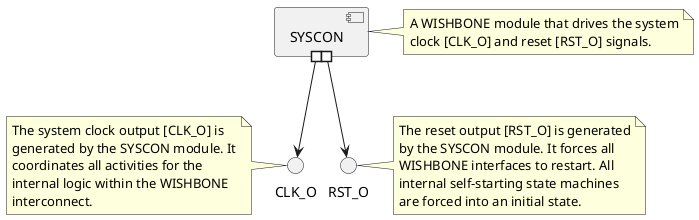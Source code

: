 @startuml syscon

skinparam componentStyle uml2

[SYSCON] #--> CLK_O
[SYSCON] #--> RST_O

note left of CLK_O
    The system clock output [CLK_O] is
    generated by the SYSCON module. It
    coordinates all activities for the
    internal logic within the WISHBONE
    interconnect.
end note

note right of RST_O
    The reset output [RST_O] is generated
    by the SYSCON module. It forces all
    WISHBONE interfaces to restart. All
    internal self-starting state machines
    are forced into an initial state.
end note


note right of [SYSCON]
    A WISHBONE module that drives the system
    clock [CLK_O] and reset [RST_O] signals.
end note

@enduml